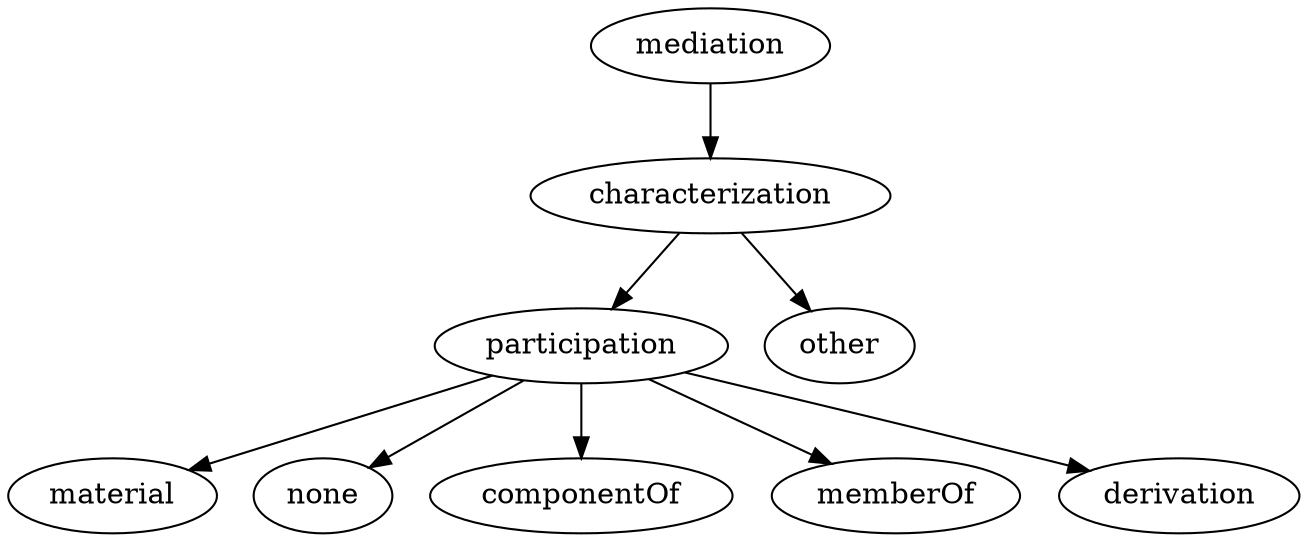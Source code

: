 strict digraph  {
mediation;
characterization;
participation;
other;
material;
none;
componentOf;
memberOf;
derivation;
mediation -> characterization;
characterization -> participation;
characterization -> other;
participation -> material;
participation -> none;
participation -> componentOf;
participation -> memberOf;
participation -> derivation;
}
